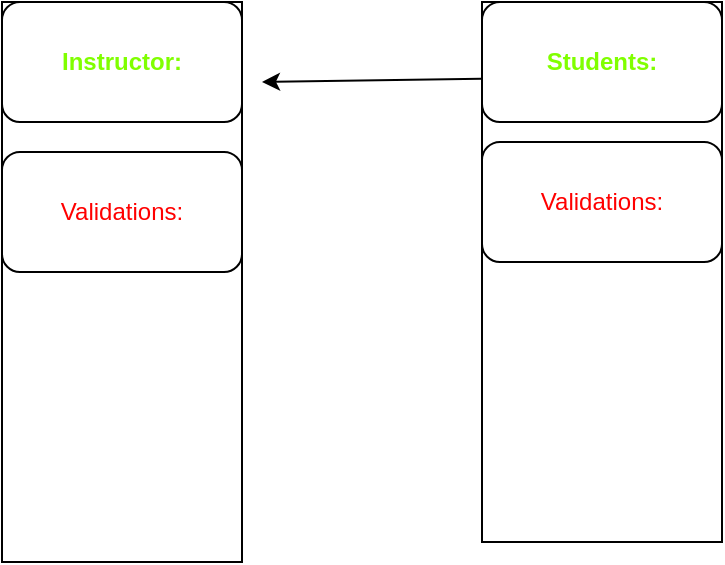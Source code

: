 <mxfile>
    <diagram id="DbbBkInavSL52jJFdnZq" name="Page-1">
        <mxGraphModel dx="563" dy="410" grid="1" gridSize="10" guides="1" tooltips="1" connect="1" arrows="1" fold="1" page="1" pageScale="1" pageWidth="850" pageHeight="1100" math="0" shadow="0">
            <root>
                <mxCell id="0"/>
                <mxCell id="1" parent="0"/>
                <mxCell id="2" value="" style="rounded=0;whiteSpace=wrap;html=1;" vertex="1" parent="1">
                    <mxGeometry x="40" y="50" width="120" height="280" as="geometry"/>
                </mxCell>
                <mxCell id="3" value="&lt;b&gt;&lt;font color=&quot;#80ff00&quot;&gt;Instructor:&lt;/font&gt;&lt;/b&gt;" style="rounded=1;whiteSpace=wrap;html=1;" vertex="1" parent="1">
                    <mxGeometry x="40" y="50" width="120" height="60" as="geometry"/>
                </mxCell>
                <mxCell id="4" value="" style="rounded=0;whiteSpace=wrap;html=1;fontColor=#80FF00;" vertex="1" parent="1">
                    <mxGeometry x="280" y="50" width="120" height="270" as="geometry"/>
                </mxCell>
                <mxCell id="5" value="&lt;b&gt;Students:&lt;/b&gt;" style="rounded=1;whiteSpace=wrap;html=1;fontColor=#80FF00;" vertex="1" parent="1">
                    <mxGeometry x="280" y="50" width="120" height="60" as="geometry"/>
                </mxCell>
                <mxCell id="6" value="" style="endArrow=classic;html=1;fontColor=#80FF00;exitX=-0.002;exitY=0.64;exitDx=0;exitDy=0;exitPerimeter=0;" edge="1" parent="1" source="5">
                    <mxGeometry width="50" height="50" relative="1" as="geometry">
                        <mxPoint x="260" y="240" as="sourcePoint"/>
                        <mxPoint x="170" y="90" as="targetPoint"/>
                    </mxGeometry>
                </mxCell>
                <mxCell id="7" value="&lt;font color=&quot;#ff0000&quot;&gt;Validations:&lt;/font&gt;" style="rounded=1;whiteSpace=wrap;html=1;fontColor=#80FF00;" vertex="1" parent="1">
                    <mxGeometry x="40" y="125" width="120" height="60" as="geometry"/>
                </mxCell>
                <mxCell id="8" value="Validations:" style="rounded=1;whiteSpace=wrap;html=1;fontColor=#FF0000;" vertex="1" parent="1">
                    <mxGeometry x="280" y="120" width="120" height="60" as="geometry"/>
                </mxCell>
            </root>
        </mxGraphModel>
    </diagram>
</mxfile>